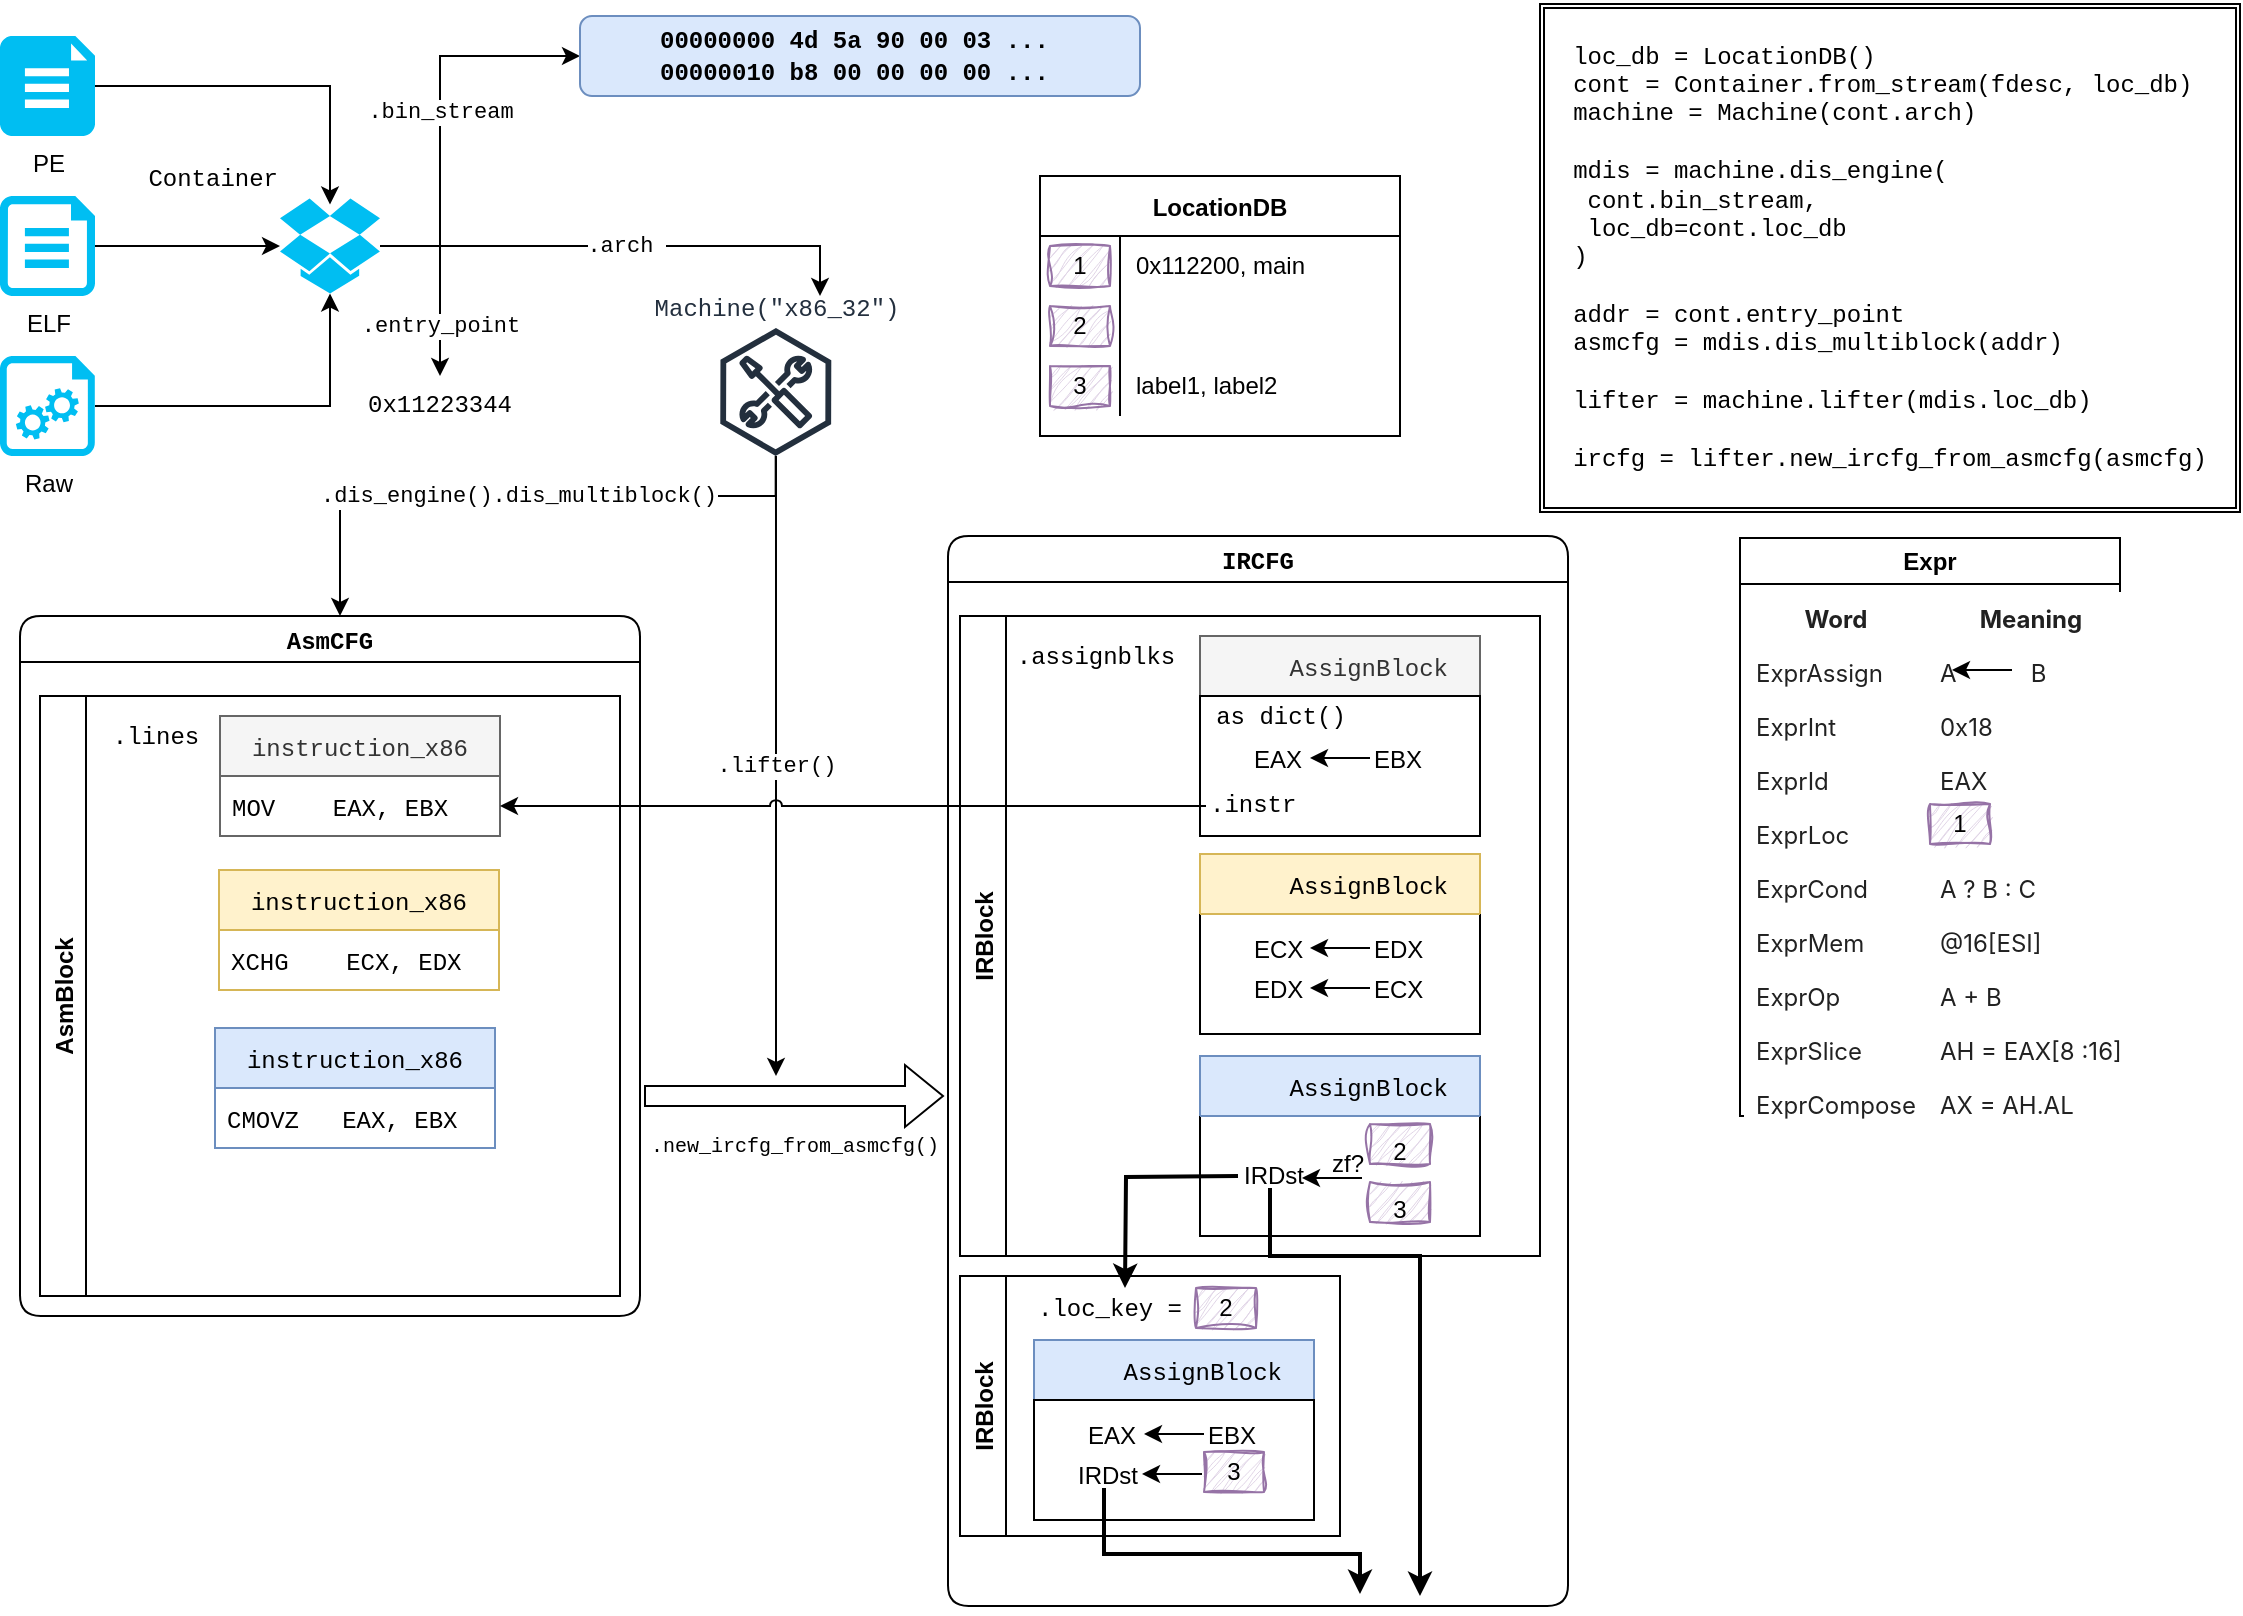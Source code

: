 <mxfile compressed="false" version="21.1.2" type="device">
  <diagram id="Ht1M8jgEwFfnCIfOTk4-" name="Page-1">
    <mxGraphModel dx="1432" dy="865" grid="1" gridSize="10" guides="1" tooltips="1" connect="1" arrows="1" fold="1" page="1" pageScale="1" pageWidth="1169" pageHeight="827" math="0" shadow="0">
      <root>
        <mxCell id="0" />
        <mxCell id="1" parent="0" />
        <mxCell id="EN-Cfjzu8_hMJSnQrrUf-12" style="edgeStyle=orthogonalEdgeStyle;rounded=0;orthogonalLoop=1;jettySize=auto;html=1;" parent="1" source="EN-Cfjzu8_hMJSnQrrUf-2" target="EN-Cfjzu8_hMJSnQrrUf-5" edge="1">
          <mxGeometry relative="1" as="geometry" />
        </mxCell>
        <mxCell id="EN-Cfjzu8_hMJSnQrrUf-2" value="ELF" style="verticalLabelPosition=bottom;html=1;verticalAlign=top;align=center;strokeColor=none;fillColor=#00BEF2;shape=mxgraph.azure.file;pointerEvents=1;" parent="1" vertex="1">
          <mxGeometry x="30" y="110" width="47.5" height="50" as="geometry" />
        </mxCell>
        <mxCell id="EN-Cfjzu8_hMJSnQrrUf-11" style="edgeStyle=orthogonalEdgeStyle;rounded=0;orthogonalLoop=1;jettySize=auto;html=1;entryX=0.5;entryY=0.063;entryDx=0;entryDy=0;entryPerimeter=0;" parent="1" source="EN-Cfjzu8_hMJSnQrrUf-3" target="EN-Cfjzu8_hMJSnQrrUf-5" edge="1">
          <mxGeometry relative="1" as="geometry" />
        </mxCell>
        <mxCell id="EN-Cfjzu8_hMJSnQrrUf-3" value="PE" style="verticalLabelPosition=bottom;html=1;verticalAlign=top;align=center;strokeColor=none;fillColor=#00BEF2;shape=mxgraph.azure.file_2;pointerEvents=1;" parent="1" vertex="1">
          <mxGeometry x="30" y="30" width="47.5" height="50" as="geometry" />
        </mxCell>
        <mxCell id="EN-Cfjzu8_hMJSnQrrUf-10" style="edgeStyle=orthogonalEdgeStyle;rounded=0;orthogonalLoop=1;jettySize=auto;html=1;entryX=0.5;entryY=1;entryDx=0;entryDy=0;entryPerimeter=0;" parent="1" source="EN-Cfjzu8_hMJSnQrrUf-4" target="EN-Cfjzu8_hMJSnQrrUf-5" edge="1">
          <mxGeometry relative="1" as="geometry" />
        </mxCell>
        <mxCell id="EN-Cfjzu8_hMJSnQrrUf-4" value="Raw" style="verticalLabelPosition=bottom;html=1;verticalAlign=top;align=center;strokeColor=none;fillColor=#00BEF2;shape=mxgraph.azure.startup_task;pointerEvents=1;" parent="1" vertex="1">
          <mxGeometry x="30" y="190" width="47.5" height="50" as="geometry" />
        </mxCell>
        <mxCell id="EN-Cfjzu8_hMJSnQrrUf-15" value=".bin_stream" style="edgeStyle=orthogonalEdgeStyle;rounded=0;orthogonalLoop=1;jettySize=auto;html=1;fontFamily=Courier New;" parent="1" source="EN-Cfjzu8_hMJSnQrrUf-5" target="EN-Cfjzu8_hMJSnQrrUf-14" edge="1">
          <mxGeometry relative="1" as="geometry">
            <Array as="points">
              <mxPoint x="250" y="135" />
              <mxPoint x="250" y="40" />
            </Array>
          </mxGeometry>
        </mxCell>
        <mxCell id="EN-Cfjzu8_hMJSnQrrUf-17" value=".arch&amp;nbsp;" style="edgeStyle=orthogonalEdgeStyle;rounded=0;orthogonalLoop=1;jettySize=auto;html=1;fontFamily=Courier New;" parent="1" source="EN-Cfjzu8_hMJSnQrrUf-5" edge="1">
          <mxGeometry relative="1" as="geometry">
            <mxPoint x="440" y="160" as="targetPoint" />
            <Array as="points">
              <mxPoint x="440" y="135" />
              <mxPoint x="440" y="160" />
            </Array>
          </mxGeometry>
        </mxCell>
        <mxCell id="EN-Cfjzu8_hMJSnQrrUf-18" value=".entry_point" style="edgeStyle=orthogonalEdgeStyle;rounded=0;orthogonalLoop=1;jettySize=auto;html=1;fontFamily=Courier New;entryX=0.5;entryY=0;entryDx=0;entryDy=0;" parent="1" source="EN-Cfjzu8_hMJSnQrrUf-5" target="EN-Cfjzu8_hMJSnQrrUf-19" edge="1">
          <mxGeometry x="0.466" relative="1" as="geometry">
            <mxPoint x="250" y="180.0" as="targetPoint" />
            <Array as="points">
              <mxPoint x="250" y="135" />
            </Array>
            <mxPoint as="offset" />
          </mxGeometry>
        </mxCell>
        <mxCell id="EN-Cfjzu8_hMJSnQrrUf-5" value="Container" style="verticalLabelPosition=top;html=1;verticalAlign=bottom;align=right;strokeColor=none;fillColor=#00BEF2;shape=mxgraph.azure.dropbox_code_source;labelPosition=left;fontFamily=Courier New;" parent="1" vertex="1">
          <mxGeometry x="170" y="111.25" width="50" height="47.5" as="geometry" />
        </mxCell>
        <mxCell id="EN-Cfjzu8_hMJSnQrrUf-25" value=".dis_engine().dis_multiblock()" style="edgeStyle=orthogonalEdgeStyle;rounded=0;orthogonalLoop=1;jettySize=auto;html=1;fontFamily=Courier New;" parent="1" source="EN-Cfjzu8_hMJSnQrrUf-7" target="EN-Cfjzu8_hMJSnQrrUf-24" edge="1">
          <mxGeometry relative="1" as="geometry">
            <Array as="points">
              <mxPoint x="418" y="260" />
              <mxPoint x="200" y="260" />
            </Array>
          </mxGeometry>
        </mxCell>
        <mxCell id="EN-Cfjzu8_hMJSnQrrUf-28" value=".lifter()" style="edgeStyle=orthogonalEdgeStyle;rounded=0;orthogonalLoop=1;jettySize=auto;html=1;fontFamily=Courier New;" parent="1" edge="1">
          <mxGeometry relative="1" as="geometry">
            <mxPoint x="418" y="550" as="targetPoint" />
            <mxPoint x="417.988" y="240" as="sourcePoint" />
            <Array as="points">
              <mxPoint x="418" y="320" />
              <mxPoint x="418" y="320" />
            </Array>
          </mxGeometry>
        </mxCell>
        <mxCell id="EN-Cfjzu8_hMJSnQrrUf-7" value="Machine(&quot;x86_32&quot;)" style="sketch=0;outlineConnect=0;fontColor=#232F3E;gradientColor=none;fillColor=#232F3D;strokeColor=none;dashed=0;verticalLabelPosition=top;verticalAlign=bottom;align=center;html=1;fontSize=12;fontStyle=0;aspect=fixed;pointerEvents=1;shape=mxgraph.aws4.external_toolkit;labelPosition=center;fontFamily=Courier New;" parent="1" vertex="1">
          <mxGeometry x="390" y="176" width="55.79" height="64" as="geometry" />
        </mxCell>
        <mxCell id="EN-Cfjzu8_hMJSnQrrUf-14" value="&lt;blockquote&gt;&lt;font face=&quot;Courier New&quot;&gt;00000000 4d 5a 90 00 03 ...&lt;br&gt;00000010 b8 00 00 00 00 ...&amp;nbsp;&lt;/font&gt;&lt;/blockquote&gt;" style="text;html=1;strokeColor=#6c8ebf;fillColor=#dae8fc;align=left;verticalAlign=middle;whiteSpace=wrap;rounded=1;spacing=0;fontStyle=1" parent="1" vertex="1">
          <mxGeometry x="320" y="20" width="280" height="40" as="geometry" />
        </mxCell>
        <mxCell id="EN-Cfjzu8_hMJSnQrrUf-19" value="0x11223344" style="text;html=1;strokeColor=none;fillColor=none;align=center;verticalAlign=middle;whiteSpace=wrap;rounded=0;fontFamily=Courier New;" parent="1" vertex="1">
          <mxGeometry x="220" y="200" width="60" height="30" as="geometry" />
        </mxCell>
        <mxCell id="EN-Cfjzu8_hMJSnQrrUf-24" value="AsmCFG" style="swimlane;rounded=1;fontFamily=Courier New;" parent="1" vertex="1">
          <mxGeometry x="40" y="320" width="310" height="350" as="geometry" />
        </mxCell>
        <mxCell id="u1IDXeuR2jZR7SlRlDwS-17" value="AsmBlock" style="swimlane;horizontal=0;startSize=23;" parent="EN-Cfjzu8_hMJSnQrrUf-24" vertex="1">
          <mxGeometry x="10" y="40" width="290" height="300" as="geometry" />
        </mxCell>
        <mxCell id="u1IDXeuR2jZR7SlRlDwS-19" value="instruction_x86" style="swimlane;fontStyle=0;childLayout=stackLayout;horizontal=1;startSize=30;horizontalStack=0;resizeParent=1;resizeParentMax=0;resizeLast=0;collapsible=1;marginBottom=0;fontFamily=Courier New;fillColor=#f5f5f5;fontColor=#333333;strokeColor=#666666;" parent="u1IDXeuR2jZR7SlRlDwS-17" vertex="1">
          <mxGeometry x="90" y="10" width="140" height="60" as="geometry" />
        </mxCell>
        <mxCell id="u1IDXeuR2jZR7SlRlDwS-20" value="MOV    EAX, EBX" style="text;strokeColor=none;fillColor=none;align=left;verticalAlign=middle;spacingLeft=4;spacingRight=4;overflow=hidden;points=[[0,0.5],[1,0.5]];portConstraint=eastwest;rotatable=0;fontFamily=Courier New;" parent="u1IDXeuR2jZR7SlRlDwS-19" vertex="1">
          <mxGeometry y="30" width="140" height="30" as="geometry" />
        </mxCell>
        <mxCell id="u1IDXeuR2jZR7SlRlDwS-23" value=".lines" style="text;html=1;strokeColor=none;fillColor=none;align=center;verticalAlign=middle;whiteSpace=wrap;rounded=0;fontFamily=Courier New;" parent="u1IDXeuR2jZR7SlRlDwS-17" vertex="1">
          <mxGeometry x="27.5" y="6" width="60" height="30" as="geometry" />
        </mxCell>
        <mxCell id="u1IDXeuR2jZR7SlRlDwS-24" value="instruction_x86" style="swimlane;fontStyle=0;childLayout=stackLayout;horizontal=1;startSize=30;horizontalStack=0;resizeParent=1;resizeParentMax=0;resizeLast=0;collapsible=1;marginBottom=0;fontFamily=Courier New;fillColor=#fff2cc;strokeColor=#d6b656;" parent="u1IDXeuR2jZR7SlRlDwS-17" vertex="1">
          <mxGeometry x="89.5" y="87" width="140" height="60" as="geometry" />
        </mxCell>
        <mxCell id="u1IDXeuR2jZR7SlRlDwS-25" value="XCHG    ECX, EDX" style="text;strokeColor=none;fillColor=none;align=left;verticalAlign=middle;spacingLeft=4;spacingRight=4;overflow=hidden;points=[[0,0.5],[1,0.5]];portConstraint=eastwest;rotatable=0;fontFamily=Courier New;" parent="u1IDXeuR2jZR7SlRlDwS-24" vertex="1">
          <mxGeometry y="30" width="140" height="30" as="geometry" />
        </mxCell>
        <mxCell id="uIXO0tNmTaMb2hlezsOI-25" value="instruction_x86" style="swimlane;fontStyle=0;childLayout=stackLayout;horizontal=1;startSize=30;horizontalStack=0;resizeParent=1;resizeParentMax=0;resizeLast=0;collapsible=1;marginBottom=0;fontFamily=Courier New;fillColor=#dae8fc;strokeColor=#6c8ebf;" vertex="1" parent="u1IDXeuR2jZR7SlRlDwS-17">
          <mxGeometry x="87.5" y="166" width="140" height="60" as="geometry" />
        </mxCell>
        <mxCell id="uIXO0tNmTaMb2hlezsOI-26" value="CMOVZ   EAX, EBX" style="text;strokeColor=none;fillColor=none;align=left;verticalAlign=middle;spacingLeft=4;spacingRight=4;overflow=hidden;points=[[0,0.5],[1,0.5]];portConstraint=eastwest;rotatable=0;fontFamily=Courier New;" vertex="1" parent="uIXO0tNmTaMb2hlezsOI-25">
          <mxGeometry y="30" width="140" height="30" as="geometry" />
        </mxCell>
        <mxCell id="EN-Cfjzu8_hMJSnQrrUf-26" value="IRCFG" style="swimlane;rounded=1;fontFamily=Courier New;" parent="1" vertex="1">
          <mxGeometry x="504" y="280" width="310" height="535" as="geometry" />
        </mxCell>
        <mxCell id="uIXO0tNmTaMb2hlezsOI-1" value="IRBlock" style="swimlane;horizontal=0;startSize=23;" vertex="1" parent="EN-Cfjzu8_hMJSnQrrUf-26">
          <mxGeometry x="6" y="40" width="290" height="320" as="geometry" />
        </mxCell>
        <mxCell id="uIXO0tNmTaMb2hlezsOI-27" value="" style="rounded=0;whiteSpace=wrap;html=1;" vertex="1" parent="uIXO0tNmTaMb2hlezsOI-1">
          <mxGeometry x="120" y="250" width="140" height="60" as="geometry" />
        </mxCell>
        <mxCell id="uIXO0tNmTaMb2hlezsOI-17" value="" style="rounded=0;whiteSpace=wrap;html=1;" vertex="1" parent="uIXO0tNmTaMb2hlezsOI-1">
          <mxGeometry x="120" y="149" width="140" height="60" as="geometry" />
        </mxCell>
        <mxCell id="uIXO0tNmTaMb2hlezsOI-2" value="    AssignBlock" style="swimlane;fontStyle=0;childLayout=stackLayout;horizontal=1;startSize=30;horizontalStack=0;resizeParent=1;resizeParentMax=0;resizeLast=0;collapsible=1;marginBottom=0;fontFamily=Courier New;fillColor=#f5f5f5;fontColor=#333333;strokeColor=#666666;" vertex="1" parent="uIXO0tNmTaMb2hlezsOI-1">
          <mxGeometry x="120" y="10" width="140" height="30" as="geometry" />
        </mxCell>
        <mxCell id="uIXO0tNmTaMb2hlezsOI-4" value=".assignblks" style="text;html=1;strokeColor=none;fillColor=none;align=center;verticalAlign=middle;whiteSpace=wrap;rounded=0;fontFamily=Courier New;" vertex="1" parent="uIXO0tNmTaMb2hlezsOI-1">
          <mxGeometry x="37.5" y="6" width="60" height="30" as="geometry" />
        </mxCell>
        <mxCell id="uIXO0tNmTaMb2hlezsOI-15" value="" style="rounded=0;whiteSpace=wrap;html=1;" vertex="1" parent="uIXO0tNmTaMb2hlezsOI-1">
          <mxGeometry x="120" y="40" width="140" height="70" as="geometry" />
        </mxCell>
        <mxCell id="uIXO0tNmTaMb2hlezsOI-11" value="EAX" style="text;whiteSpace=wrap;html=1;" vertex="1" parent="uIXO0tNmTaMb2hlezsOI-1">
          <mxGeometry x="145" y="58" width="30" height="20" as="geometry" />
        </mxCell>
        <mxCell id="uIXO0tNmTaMb2hlezsOI-12" style="edgeStyle=orthogonalEdgeStyle;rounded=0;orthogonalLoop=1;jettySize=auto;html=1;" edge="1" parent="uIXO0tNmTaMb2hlezsOI-1">
          <mxGeometry relative="1" as="geometry">
            <mxPoint x="205" y="71" as="sourcePoint" />
            <mxPoint x="175" y="71" as="targetPoint" />
          </mxGeometry>
        </mxCell>
        <mxCell id="uIXO0tNmTaMb2hlezsOI-13" value="EBX" style="text;whiteSpace=wrap;html=1;" vertex="1" parent="uIXO0tNmTaMb2hlezsOI-1">
          <mxGeometry x="205" y="58" width="30" height="20" as="geometry" />
        </mxCell>
        <mxCell id="uIXO0tNmTaMb2hlezsOI-16" value="    AssignBlock" style="swimlane;fontStyle=0;childLayout=stackLayout;horizontal=1;startSize=30;horizontalStack=0;resizeParent=1;resizeParentMax=0;resizeLast=0;collapsible=1;marginBottom=0;fontFamily=Courier New;fillColor=#fff2cc;strokeColor=#d6b656;" vertex="1" parent="uIXO0tNmTaMb2hlezsOI-1">
          <mxGeometry x="120" y="119" width="140" height="30" as="geometry" />
        </mxCell>
        <mxCell id="uIXO0tNmTaMb2hlezsOI-18" value="ECX" style="text;whiteSpace=wrap;html=1;" vertex="1" parent="uIXO0tNmTaMb2hlezsOI-1">
          <mxGeometry x="145" y="153" width="30" height="20" as="geometry" />
        </mxCell>
        <mxCell id="uIXO0tNmTaMb2hlezsOI-19" style="edgeStyle=orthogonalEdgeStyle;rounded=0;orthogonalLoop=1;jettySize=auto;html=1;" edge="1" parent="uIXO0tNmTaMb2hlezsOI-1">
          <mxGeometry relative="1" as="geometry">
            <mxPoint x="205" y="166" as="sourcePoint" />
            <mxPoint x="175" y="166" as="targetPoint" />
          </mxGeometry>
        </mxCell>
        <mxCell id="uIXO0tNmTaMb2hlezsOI-20" value="EDX" style="text;whiteSpace=wrap;html=1;" vertex="1" parent="uIXO0tNmTaMb2hlezsOI-1">
          <mxGeometry x="205" y="153" width="30" height="20" as="geometry" />
        </mxCell>
        <mxCell id="uIXO0tNmTaMb2hlezsOI-22" value="EDX" style="text;whiteSpace=wrap;html=1;" vertex="1" parent="uIXO0tNmTaMb2hlezsOI-1">
          <mxGeometry x="145" y="173" width="30" height="20" as="geometry" />
        </mxCell>
        <mxCell id="uIXO0tNmTaMb2hlezsOI-23" style="edgeStyle=orthogonalEdgeStyle;rounded=0;orthogonalLoop=1;jettySize=auto;html=1;" edge="1" parent="uIXO0tNmTaMb2hlezsOI-1">
          <mxGeometry relative="1" as="geometry">
            <mxPoint x="205" y="186" as="sourcePoint" />
            <mxPoint x="175" y="186" as="targetPoint" />
          </mxGeometry>
        </mxCell>
        <mxCell id="uIXO0tNmTaMb2hlezsOI-24" value="ECX" style="text;whiteSpace=wrap;html=1;" vertex="1" parent="uIXO0tNmTaMb2hlezsOI-1">
          <mxGeometry x="205" y="173" width="30" height="20" as="geometry" />
        </mxCell>
        <mxCell id="uIXO0tNmTaMb2hlezsOI-28" value="    AssignBlock" style="swimlane;fontStyle=0;childLayout=stackLayout;horizontal=1;startSize=30;horizontalStack=0;resizeParent=1;resizeParentMax=0;resizeLast=0;collapsible=1;marginBottom=0;fontFamily=Courier New;fillColor=#dae8fc;strokeColor=#6c8ebf;" vertex="1" parent="uIXO0tNmTaMb2hlezsOI-1">
          <mxGeometry x="120" y="220" width="140" height="30" as="geometry" />
        </mxCell>
        <mxCell id="uIXO0tNmTaMb2hlezsOI-66" style="edgeStyle=orthogonalEdgeStyle;rounded=0;orthogonalLoop=1;jettySize=auto;html=1;strokeWidth=2;" edge="1" parent="uIXO0tNmTaMb2hlezsOI-1" source="uIXO0tNmTaMb2hlezsOI-29">
          <mxGeometry relative="1" as="geometry">
            <mxPoint x="230" y="490" as="targetPoint" />
            <Array as="points">
              <mxPoint x="155" y="320" />
              <mxPoint x="230" y="320" />
            </Array>
          </mxGeometry>
        </mxCell>
        <mxCell id="uIXO0tNmTaMb2hlezsOI-29" value="IRDst" style="text;whiteSpace=wrap;html=1;" vertex="1" parent="uIXO0tNmTaMb2hlezsOI-1">
          <mxGeometry x="140" y="266" width="30" height="20" as="geometry" />
        </mxCell>
        <mxCell id="uIXO0tNmTaMb2hlezsOI-31" value="2" style="text;whiteSpace=wrap;html=1;fillColor=#e1d5e7;strokeColor=#9673a6;fillStyle=auto;rounded=0;glass=0;sketch=1;curveFitting=1;jiggle=2;align=center;" vertex="1" parent="uIXO0tNmTaMb2hlezsOI-1">
          <mxGeometry x="205" y="254" width="30" height="20" as="geometry" />
        </mxCell>
        <mxCell id="uIXO0tNmTaMb2hlezsOI-34" value="3" style="text;whiteSpace=wrap;html=1;align=center;fillColor=#e1d5e7;strokeColor=#9673a6;sketch=1;curveFitting=1;jiggle=2;" vertex="1" parent="uIXO0tNmTaMb2hlezsOI-1">
          <mxGeometry x="205" y="283" width="30" height="20" as="geometry" />
        </mxCell>
        <mxCell id="uIXO0tNmTaMb2hlezsOI-36" value="zf?" style="text;whiteSpace=wrap;html=1;" vertex="1" parent="uIXO0tNmTaMb2hlezsOI-1">
          <mxGeometry x="184" y="260" width="30" height="20" as="geometry" />
        </mxCell>
        <mxCell id="uIXO0tNmTaMb2hlezsOI-107" value="as dict()" style="text;html=1;strokeColor=none;fillColor=none;align=center;verticalAlign=middle;whiteSpace=wrap;rounded=0;fontFamily=Courier New;" vertex="1" parent="uIXO0tNmTaMb2hlezsOI-1">
          <mxGeometry x="117.5" y="36" width="85" height="30" as="geometry" />
        </mxCell>
        <mxCell id="uIXO0tNmTaMb2hlezsOI-108" value=".instr" style="text;html=1;strokeColor=none;fillColor=none;align=left;verticalAlign=middle;whiteSpace=wrap;rounded=0;fontFamily=Courier New;" vertex="1" parent="uIXO0tNmTaMb2hlezsOI-1">
          <mxGeometry x="123" y="80" width="60" height="30" as="geometry" />
        </mxCell>
        <mxCell id="uIXO0tNmTaMb2hlezsOI-39" value="IRBlock" style="swimlane;horizontal=0;startSize=23;" vertex="1" parent="EN-Cfjzu8_hMJSnQrrUf-26">
          <mxGeometry x="6" y="370" width="190" height="130" as="geometry" />
        </mxCell>
        <mxCell id="uIXO0tNmTaMb2hlezsOI-42" value="    AssignBlock" style="swimlane;fontStyle=0;childLayout=stackLayout;horizontal=1;startSize=30;horizontalStack=0;resizeParent=1;resizeParentMax=0;resizeLast=0;collapsible=1;marginBottom=0;fontFamily=Courier New;fillColor=#dae8fc;strokeColor=#6c8ebf;" vertex="1" parent="uIXO0tNmTaMb2hlezsOI-39">
          <mxGeometry x="37" y="32" width="140" height="30" as="geometry" />
        </mxCell>
        <mxCell id="uIXO0tNmTaMb2hlezsOI-44" value="" style="rounded=0;whiteSpace=wrap;html=1;" vertex="1" parent="uIXO0tNmTaMb2hlezsOI-39">
          <mxGeometry x="37" y="62" width="140" height="60" as="geometry" />
        </mxCell>
        <mxCell id="uIXO0tNmTaMb2hlezsOI-45" value="EAX" style="text;whiteSpace=wrap;html=1;" vertex="1" parent="uIXO0tNmTaMb2hlezsOI-39">
          <mxGeometry x="62" y="66" width="30" height="20" as="geometry" />
        </mxCell>
        <mxCell id="uIXO0tNmTaMb2hlezsOI-46" style="edgeStyle=orthogonalEdgeStyle;rounded=0;orthogonalLoop=1;jettySize=auto;html=1;" edge="1" parent="uIXO0tNmTaMb2hlezsOI-39">
          <mxGeometry relative="1" as="geometry">
            <mxPoint x="122" y="79" as="sourcePoint" />
            <mxPoint x="92" y="79" as="targetPoint" />
          </mxGeometry>
        </mxCell>
        <mxCell id="uIXO0tNmTaMb2hlezsOI-47" value="EBX" style="text;whiteSpace=wrap;html=1;" vertex="1" parent="uIXO0tNmTaMb2hlezsOI-39">
          <mxGeometry x="122" y="66" width="30" height="20" as="geometry" />
        </mxCell>
        <mxCell id="uIXO0tNmTaMb2hlezsOI-67" style="edgeStyle=orthogonalEdgeStyle;rounded=0;orthogonalLoop=1;jettySize=auto;html=1;strokeWidth=2;" edge="1" parent="uIXO0tNmTaMb2hlezsOI-39" source="uIXO0tNmTaMb2hlezsOI-60">
          <mxGeometry relative="1" as="geometry">
            <mxPoint x="200" y="159" as="targetPoint" />
            <Array as="points">
              <mxPoint x="72" y="139" />
              <mxPoint x="200" y="139" />
            </Array>
          </mxGeometry>
        </mxCell>
        <mxCell id="uIXO0tNmTaMb2hlezsOI-60" value="IRDst" style="text;whiteSpace=wrap;html=1;" vertex="1" parent="uIXO0tNmTaMb2hlezsOI-39">
          <mxGeometry x="57" y="86" width="30" height="20" as="geometry" />
        </mxCell>
        <mxCell id="uIXO0tNmTaMb2hlezsOI-62" value="3" style="text;whiteSpace=wrap;html=1;align=center;verticalAlign=middle;fillColor=#e1d5e7;strokeColor=#9673a6;sketch=1;curveFitting=1;jiggle=2;" vertex="1" parent="uIXO0tNmTaMb2hlezsOI-39">
          <mxGeometry x="122" y="88" width="30" height="20" as="geometry" />
        </mxCell>
        <mxCell id="uIXO0tNmTaMb2hlezsOI-63" value=".loc_key =" style="text;html=1;strokeColor=none;fillColor=none;align=left;verticalAlign=middle;whiteSpace=wrap;rounded=0;fontFamily=Courier New;" vertex="1" parent="uIXO0tNmTaMb2hlezsOI-39">
          <mxGeometry x="37" y="2" width="83" height="30" as="geometry" />
        </mxCell>
        <mxCell id="uIXO0tNmTaMb2hlezsOI-68" value="2" style="text;whiteSpace=wrap;html=1;align=center;fillColor=#e1d5e7;strokeColor=#9673a6;sketch=1;curveFitting=1;jiggle=2;verticalAlign=middle;" vertex="1" parent="uIXO0tNmTaMb2hlezsOI-39">
          <mxGeometry x="118" y="6" width="30" height="20" as="geometry" />
        </mxCell>
        <mxCell id="uIXO0tNmTaMb2hlezsOI-61" style="edgeStyle=orthogonalEdgeStyle;rounded=0;orthogonalLoop=1;jettySize=auto;html=1;" edge="1" parent="EN-Cfjzu8_hMJSnQrrUf-26">
          <mxGeometry relative="1" as="geometry">
            <mxPoint x="127" y="469" as="sourcePoint" />
            <mxPoint x="97" y="469" as="targetPoint" />
          </mxGeometry>
        </mxCell>
        <mxCell id="uIXO0tNmTaMb2hlezsOI-65" style="edgeStyle=orthogonalEdgeStyle;rounded=0;orthogonalLoop=1;jettySize=auto;html=1;strokeWidth=2;" edge="1" parent="EN-Cfjzu8_hMJSnQrrUf-26">
          <mxGeometry relative="1" as="geometry">
            <mxPoint x="145" y="320" as="sourcePoint" />
            <mxPoint x="88.5" y="376" as="targetPoint" />
          </mxGeometry>
        </mxCell>
        <mxCell id="EN-Cfjzu8_hMJSnQrrUf-27" value="" style="shape=flexArrow;endArrow=classic;html=1;rounded=0;fontFamily=Courier New;" parent="1" edge="1">
          <mxGeometry width="50" height="50" relative="1" as="geometry">
            <mxPoint x="352" y="560" as="sourcePoint" />
            <mxPoint x="502" y="560" as="targetPoint" />
          </mxGeometry>
        </mxCell>
        <mxCell id="EN-Cfjzu8_hMJSnQrrUf-29" value="&lt;br style=&quot;font-size: 10px;&quot;&gt;&lt;span style=&quot;font-size: 10px; background-color: rgb(255, 255, 255);&quot;&gt;.new_ircfg_from_asmcfg()&lt;/span&gt;" style="text;html=1;align=center;verticalAlign=middle;resizable=0;points=[];autosize=1;strokeColor=none;fillColor=none;fontFamily=Courier New;fontSize=10;" parent="1" vertex="1">
          <mxGeometry x="347" y="564" width="160" height="30" as="geometry" />
        </mxCell>
        <mxCell id="EN-Cfjzu8_hMJSnQrrUf-38" value="&lt;div style=&quot;text-align: left&quot;&gt;loc_db = LocationDB()&lt;/div&gt;&lt;div style=&quot;text-align: left&quot;&gt;cont = Container.from_stream(fdesc, loc_db)&lt;/div&gt;&lt;div style=&quot;text-align: left&quot;&gt;machine = Machine(cont.arch)&lt;/div&gt;&lt;div style=&quot;text-align: left&quot;&gt;&lt;br&gt;&lt;/div&gt;&lt;div style=&quot;text-align: left&quot;&gt;mdis = machine.dis_engine(&lt;/div&gt;&lt;div style=&quot;text-align: left&quot;&gt;&lt;span&gt; &lt;/span&gt;&lt;span style=&quot;white-space: pre&quot;&gt; &lt;/span&gt;cont.bin_stream,&lt;/div&gt;&lt;div style=&quot;text-align: left&quot;&gt;&lt;span&gt; &lt;/span&gt;&lt;span style=&quot;white-space: pre&quot;&gt; &lt;/span&gt;loc_db=cont.loc_db&lt;/div&gt;&lt;div style=&quot;text-align: left&quot;&gt;)&lt;/div&gt;&lt;div style=&quot;text-align: left&quot;&gt;&lt;br&gt;&lt;/div&gt;&lt;div style=&quot;text-align: left&quot;&gt;addr = cont.entry_point&lt;/div&gt;&lt;div style=&quot;text-align: left&quot;&gt;asmcfg = mdis.dis_multiblock(addr)&lt;/div&gt;&lt;div style=&quot;text-align: left&quot;&gt;&lt;br&gt;&lt;/div&gt;&lt;div style=&quot;text-align: left&quot;&gt;lifter = machine.lifter(mdis.loc_db)&lt;br&gt;&lt;/div&gt;&lt;div style=&quot;text-align: left&quot;&gt;&lt;br&gt;&lt;/div&gt;&lt;div style=&quot;text-align: left&quot;&gt;ircfg = lifter.new_ircfg_from_asmcfg(asmcfg)&lt;/div&gt;" style="shape=ext;double=1;rounded=0;whiteSpace=wrap;html=1;fontFamily=Courier New;fontSize=12;" parent="1" vertex="1">
          <mxGeometry x="800" y="14" width="350" height="254" as="geometry" />
        </mxCell>
        <mxCell id="u1IDXeuR2jZR7SlRlDwS-4" value="LocationDB" style="shape=table;startSize=30;container=1;collapsible=0;childLayout=tableLayout;fixedRows=1;rowLines=0;fontStyle=1;" parent="1" vertex="1">
          <mxGeometry x="550" y="100" width="180" height="130" as="geometry" />
        </mxCell>
        <mxCell id="u1IDXeuR2jZR7SlRlDwS-5" value="" style="shape=tableRow;horizontal=0;startSize=0;swimlaneHead=0;swimlaneBody=0;top=0;left=0;bottom=0;right=0;collapsible=0;dropTarget=0;fillColor=none;points=[[0,0.5],[1,0.5]];portConstraint=eastwest;" parent="u1IDXeuR2jZR7SlRlDwS-4" vertex="1">
          <mxGeometry y="30" width="180" height="30" as="geometry" />
        </mxCell>
        <mxCell id="u1IDXeuR2jZR7SlRlDwS-6" value="" style="shape=partialRectangle;html=1;whiteSpace=wrap;connectable=0;fillColor=none;top=0;left=0;bottom=0;right=0;overflow=hidden;pointerEvents=1;" parent="u1IDXeuR2jZR7SlRlDwS-5" vertex="1">
          <mxGeometry width="40" height="30" as="geometry">
            <mxRectangle width="40" height="30" as="alternateBounds" />
          </mxGeometry>
        </mxCell>
        <mxCell id="u1IDXeuR2jZR7SlRlDwS-7" value="0x112200, main" style="shape=partialRectangle;html=1;whiteSpace=wrap;connectable=0;fillColor=none;top=0;left=0;bottom=0;right=0;align=left;spacingLeft=6;overflow=hidden;" parent="u1IDXeuR2jZR7SlRlDwS-5" vertex="1">
          <mxGeometry x="40" width="140" height="30" as="geometry">
            <mxRectangle width="140" height="30" as="alternateBounds" />
          </mxGeometry>
        </mxCell>
        <mxCell id="u1IDXeuR2jZR7SlRlDwS-8" value="" style="shape=tableRow;horizontal=0;startSize=0;swimlaneHead=0;swimlaneBody=0;top=0;left=0;bottom=0;right=0;collapsible=0;dropTarget=0;fillColor=none;points=[[0,0.5],[1,0.5]];portConstraint=eastwest;" parent="u1IDXeuR2jZR7SlRlDwS-4" vertex="1">
          <mxGeometry y="60" width="180" height="30" as="geometry" />
        </mxCell>
        <mxCell id="u1IDXeuR2jZR7SlRlDwS-9" value="" style="shape=partialRectangle;html=1;whiteSpace=wrap;connectable=0;fillColor=none;top=0;left=0;bottom=0;right=0;overflow=hidden;" parent="u1IDXeuR2jZR7SlRlDwS-8" vertex="1">
          <mxGeometry width="40" height="30" as="geometry">
            <mxRectangle width="40" height="30" as="alternateBounds" />
          </mxGeometry>
        </mxCell>
        <mxCell id="u1IDXeuR2jZR7SlRlDwS-10" value="" style="shape=partialRectangle;html=1;whiteSpace=wrap;connectable=0;fillColor=none;top=0;left=0;bottom=0;right=0;align=left;spacingLeft=6;overflow=hidden;" parent="u1IDXeuR2jZR7SlRlDwS-8" vertex="1">
          <mxGeometry x="40" width="140" height="30" as="geometry">
            <mxRectangle width="140" height="30" as="alternateBounds" />
          </mxGeometry>
        </mxCell>
        <mxCell id="u1IDXeuR2jZR7SlRlDwS-11" value="" style="shape=tableRow;horizontal=0;startSize=0;swimlaneHead=0;swimlaneBody=0;top=0;left=0;bottom=0;right=0;collapsible=0;dropTarget=0;fillColor=none;points=[[0,0.5],[1,0.5]];portConstraint=eastwest;" parent="u1IDXeuR2jZR7SlRlDwS-4" vertex="1">
          <mxGeometry y="90" width="180" height="30" as="geometry" />
        </mxCell>
        <mxCell id="u1IDXeuR2jZR7SlRlDwS-12" value="" style="shape=partialRectangle;html=1;whiteSpace=wrap;connectable=0;fillColor=none;top=0;left=0;bottom=0;right=0;overflow=hidden;" parent="u1IDXeuR2jZR7SlRlDwS-11" vertex="1">
          <mxGeometry width="40" height="30" as="geometry">
            <mxRectangle width="40" height="30" as="alternateBounds" />
          </mxGeometry>
        </mxCell>
        <mxCell id="u1IDXeuR2jZR7SlRlDwS-13" value="label1, label2" style="shape=partialRectangle;html=1;whiteSpace=wrap;connectable=0;fillColor=none;top=0;left=0;bottom=0;right=0;align=left;spacingLeft=6;overflow=hidden;" parent="u1IDXeuR2jZR7SlRlDwS-11" vertex="1">
          <mxGeometry x="40" width="140" height="30" as="geometry">
            <mxRectangle width="140" height="30" as="alternateBounds" />
          </mxGeometry>
        </mxCell>
        <mxCell id="uIXO0tNmTaMb2hlezsOI-38" style="edgeStyle=orthogonalEdgeStyle;rounded=0;orthogonalLoop=1;jettySize=auto;html=1;" edge="1" parent="1">
          <mxGeometry relative="1" as="geometry">
            <mxPoint x="711" y="601" as="sourcePoint" />
            <mxPoint x="681" y="601" as="targetPoint" />
          </mxGeometry>
        </mxCell>
        <mxCell id="uIXO0tNmTaMb2hlezsOI-69" value="1" style="text;whiteSpace=wrap;html=1;fillColor=#e1d5e7;strokeColor=#9673a6;fillStyle=auto;rounded=0;glass=0;sketch=1;curveFitting=1;jiggle=2;align=center;verticalAlign=middle;" vertex="1" parent="1">
          <mxGeometry x="555" y="135" width="30" height="20" as="geometry" />
        </mxCell>
        <mxCell id="uIXO0tNmTaMb2hlezsOI-70" value="2" style="text;whiteSpace=wrap;html=1;fillColor=#e1d5e7;strokeColor=#9673a6;fillStyle=auto;rounded=0;glass=0;sketch=1;curveFitting=1;jiggle=2;align=center;verticalAlign=middle;" vertex="1" parent="1">
          <mxGeometry x="555" y="165" width="30" height="20" as="geometry" />
        </mxCell>
        <mxCell id="uIXO0tNmTaMb2hlezsOI-71" value="3" style="text;whiteSpace=wrap;html=1;fillColor=#e1d5e7;strokeColor=#9673a6;fillStyle=auto;rounded=0;glass=0;sketch=1;curveFitting=1;jiggle=2;align=center;verticalAlign=middle;" vertex="1" parent="1">
          <mxGeometry x="555" y="195" width="30" height="20" as="geometry" />
        </mxCell>
        <mxCell id="uIXO0tNmTaMb2hlezsOI-100" value="Expr" style="swimlane;whiteSpace=wrap;html=1;" vertex="1" parent="1">
          <mxGeometry x="900" y="281" width="190" height="289" as="geometry" />
        </mxCell>
        <mxCell id="uIXO0tNmTaMb2hlezsOI-101" value="&lt;table style=&quot;box-sizing: unset; border-collapse: collapse; border-spacing: 0px; border: none; color: rgba(0, 0, 0, 0.87); font-size: 12px; table-layout: fixed; margin-left: auto; margin-right: auto; margin-bottom: 0.5em; font-family: -apple-system, BlinkMacSystemFont, &amp;quot;Segoe UI&amp;quot;, Helvetica, Arial, sans-serif, &amp;quot;Apple Color Emoji&amp;quot;, &amp;quot;Segoe UI Emoji&amp;quot;, &amp;quot;Segoe UI Symbol&amp;quot;; font-style: normal; font-variant-ligatures: normal; font-variant-caps: normal; font-weight: 400; letter-spacing: normal; orphans: 2; text-align: start; text-transform: none; widows: 2; word-spacing: 0px; -webkit-text-stroke-width: 0px; background-color: rgb(255, 255, 255); text-decoration-thickness: initial; text-decoration-style: initial; text-decoration-color: initial;&quot;&gt;&lt;thead style=&quot;box-sizing: unset; border-bottom: var(--jp-border-width) solid var(--jp-border-color1); vertical-align: bottom;&quot;&gt;&lt;tr style=&quot;box-sizing: unset; vertical-align: middle; padding: 0.5em; line-height: normal; max-width: none; border: none;&quot;&gt;&lt;th style=&quot;box-sizing: unset; vertical-align: middle; padding: 0.5em; line-height: normal; max-width: none; border: none; font-weight: bold;&quot;&gt;Word&lt;/th&gt;&lt;th style=&quot;box-sizing: unset; vertical-align: middle; padding: 0.5em; line-height: normal; max-width: none; border: none; font-weight: bold;&quot;&gt;Meaning&lt;/th&gt;&lt;/tr&gt;&lt;/thead&gt;&lt;tbody style=&quot;box-sizing: unset;&quot;&gt;&lt;tr style=&quot;box-sizing: unset; vertical-align: middle; padding: 0.5em; line-height: normal; max-width: none; border: none; background: var(--jp-layout-color0);&quot;&gt;&lt;td style=&quot;box-sizing: unset; vertical-align: middle; padding: 0.5em; line-height: normal; max-width: none; border: none;&quot;&gt;ExprAssign&lt;/td&gt;&lt;td style=&quot;box-sizing: unset; vertical-align: middle; padding: 0.5em; line-height: normal; max-width: none; border: none;&quot;&gt;A&amp;nbsp; &amp;nbsp; &amp;nbsp; &amp;nbsp; &amp;nbsp; &amp;nbsp;B&lt;/td&gt;&lt;/tr&gt;&lt;tr style=&quot;box-sizing: unset; vertical-align: middle; padding: 0.5em; line-height: normal; max-width: none; border: none; background: var(--jp-rendermime-table-row-background);&quot;&gt;&lt;td style=&quot;box-sizing: unset; vertical-align: middle; padding: 0.5em; line-height: normal; max-width: none; border: none;&quot;&gt;ExprInt&lt;/td&gt;&lt;td style=&quot;box-sizing: unset; vertical-align: middle; padding: 0.5em; line-height: normal; max-width: none; border: none;&quot;&gt;0x18&lt;/td&gt;&lt;/tr&gt;&lt;tr style=&quot;box-sizing: unset; vertical-align: middle; padding: 0.5em; line-height: normal; max-width: none; border: none; background: var(--jp-layout-color0);&quot;&gt;&lt;td style=&quot;box-sizing: unset; vertical-align: middle; padding: 0.5em; line-height: normal; max-width: none; border: none;&quot;&gt;ExprId&lt;/td&gt;&lt;td style=&quot;box-sizing: unset; vertical-align: middle; padding: 0.5em; line-height: normal; max-width: none; border: none;&quot;&gt;EAX&lt;/td&gt;&lt;/tr&gt;&lt;tr style=&quot;box-sizing: unset; vertical-align: middle; padding: 0.5em; line-height: normal; max-width: none; border: none; background: var(--jp-rendermime-table-row-background);&quot;&gt;&lt;td style=&quot;box-sizing: unset; vertical-align: middle; padding: 0.5em; line-height: normal; max-width: none; border: none;&quot;&gt;ExprLoc&lt;/td&gt;&lt;td style=&quot;box-sizing: unset; vertical-align: middle; padding: 0.5em; line-height: normal; max-width: none; border: none;&quot;&gt;&lt;br&gt;&lt;/td&gt;&lt;/tr&gt;&lt;tr style=&quot;box-sizing: unset; vertical-align: middle; padding: 0.5em; line-height: normal; max-width: none; border: none; background: var(--jp-layout-color0);&quot;&gt;&lt;td style=&quot;box-sizing: unset; vertical-align: middle; padding: 0.5em; line-height: normal; max-width: none; border: none;&quot;&gt;ExprCond&lt;/td&gt;&lt;td style=&quot;box-sizing: unset; vertical-align: middle; padding: 0.5em; line-height: normal; max-width: none; border: none;&quot;&gt;A ? B : C&lt;/td&gt;&lt;/tr&gt;&lt;tr style=&quot;box-sizing: unset; vertical-align: middle; padding: 0.5em; line-height: normal; max-width: none; border: none; background: var(--jp-rendermime-table-row-background);&quot;&gt;&lt;td style=&quot;box-sizing: unset; vertical-align: middle; padding: 0.5em; line-height: normal; max-width: none; border: none;&quot;&gt;ExprMem&lt;/td&gt;&lt;td style=&quot;box-sizing: unset; vertical-align: middle; padding: 0.5em; line-height: normal; max-width: none; border: none;&quot;&gt;@16[ESI]&lt;/td&gt;&lt;/tr&gt;&lt;tr style=&quot;box-sizing: unset; vertical-align: middle; padding: 0.5em; line-height: normal; max-width: none; border: none; background: var(--jp-layout-color0);&quot;&gt;&lt;td style=&quot;box-sizing: unset; vertical-align: middle; padding: 0.5em; line-height: normal; max-width: none; border: none;&quot;&gt;ExprOp&lt;/td&gt;&lt;td style=&quot;box-sizing: unset; vertical-align: middle; padding: 0.5em; line-height: normal; max-width: none; border: none;&quot;&gt;A + B&lt;/td&gt;&lt;/tr&gt;&lt;tr style=&quot;box-sizing: unset; vertical-align: middle; padding: 0.5em; line-height: normal; max-width: none; border: none; background: var(--jp-rendermime-table-row-background);&quot;&gt;&lt;td style=&quot;box-sizing: unset; vertical-align: middle; padding: 0.5em; line-height: normal; max-width: none; border: none;&quot;&gt;ExprSlice&lt;/td&gt;&lt;td style=&quot;box-sizing: unset; vertical-align: middle; padding: 0.5em; line-height: normal; max-width: none; border: none;&quot;&gt;AH = EAX[8 :16]&lt;/td&gt;&lt;/tr&gt;&lt;tr style=&quot;box-sizing: unset; vertical-align: middle; padding: 0.5em; line-height: normal; max-width: none; border: none; background: var(--jp-layout-color0);&quot;&gt;&lt;td style=&quot;box-sizing: unset; vertical-align: middle; padding: 0.5em; line-height: normal; max-width: none; border: none;&quot;&gt;ExprCompose&lt;/td&gt;&lt;td style=&quot;box-sizing: unset; vertical-align: middle; padding: 0.5em; line-height: normal; max-width: none; border: none;&quot;&gt;AX = AH.AL&lt;/td&gt;&lt;/tr&gt;&lt;/tbody&gt;&lt;/table&gt;" style="text;whiteSpace=wrap;html=1;" vertex="1" parent="uIXO0tNmTaMb2hlezsOI-100">
          <mxGeometry y="20" width="220" height="290" as="geometry" />
        </mxCell>
        <mxCell id="uIXO0tNmTaMb2hlezsOI-103" value="1" style="text;whiteSpace=wrap;html=1;align=center;fillColor=#e1d5e7;strokeColor=#9673a6;sketch=1;curveFitting=1;jiggle=2;verticalAlign=middle;" vertex="1" parent="uIXO0tNmTaMb2hlezsOI-100">
          <mxGeometry x="95" y="133" width="30" height="20" as="geometry" />
        </mxCell>
        <mxCell id="uIXO0tNmTaMb2hlezsOI-102" style="edgeStyle=orthogonalEdgeStyle;rounded=0;orthogonalLoop=1;jettySize=auto;html=1;" edge="1" parent="1">
          <mxGeometry relative="1" as="geometry">
            <mxPoint x="1036" y="347" as="sourcePoint" />
            <mxPoint x="1006" y="347" as="targetPoint" />
          </mxGeometry>
        </mxCell>
        <mxCell id="uIXO0tNmTaMb2hlezsOI-109" style="edgeStyle=orthogonalEdgeStyle;rounded=0;orthogonalLoop=1;jettySize=auto;html=1;entryX=1;entryY=0.5;entryDx=0;entryDy=0;jumpStyle=arc;" edge="1" parent="1" source="uIXO0tNmTaMb2hlezsOI-108" target="u1IDXeuR2jZR7SlRlDwS-20">
          <mxGeometry relative="1" as="geometry" />
        </mxCell>
      </root>
    </mxGraphModel>
  </diagram>
</mxfile>
